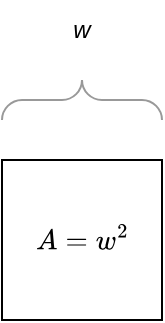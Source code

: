 <mxfile version="22.0.2" type="device">
  <diagram name="Page-1" id="X8uuaTrX44u330D9xLpV">
    <mxGraphModel dx="984" dy="633" grid="1" gridSize="10" guides="1" tooltips="1" connect="1" arrows="1" fold="1" page="1" pageScale="1" pageWidth="850" pageHeight="1100" math="1" shadow="0">
      <root>
        <mxCell id="0" />
        <mxCell id="1" parent="0" />
        <mxCell id="SoOIqkQ2WxelP6UqTK42-1" value="&lt;i&gt;&lt;svg style=&quot;vertical-align: -0.186ex;&quot; xmlns:xlink=&quot;http://www.w3.org/1999/xlink&quot; viewBox=&quot;0 -883.9 3236.1 965.9&quot; role=&quot;img&quot; height=&quot;2.185ex&quot; width=&quot;7.322ex&quot; xmlns=&quot;http://www.w3.org/2000/svg&quot;&gt;&lt;defs&gt;&lt;path d=&quot;M208 74Q208 50 254 46Q272 46 272 35Q272 34 270 22Q267 8 264 4T251 0Q249 0 239 0T205 1T141 2Q70 2 50 0H42Q35 7 35 11Q37 38 48 46H62Q132 49 164 96Q170 102 345 401T523 704Q530 716 547 716H555H572Q578 707 578 706L606 383Q634 60 636 57Q641 46 701 46Q726 46 726 36Q726 34 723 22Q720 7 718 4T704 0Q701 0 690 0T651 1T578 2Q484 2 455 0H443Q437 6 437 9T439 27Q443 40 445 43L449 46H469Q523 49 533 63L521 213H283L249 155Q208 86 208 74ZM516 260Q516 271 504 416T490 562L463 519Q447 492 400 412L310 260L413 259Q516 259 516 260Z&quot; id=&quot;MJX-6-TEX-I-1D434&quot;&gt;&lt;/path&gt;&lt;path d=&quot;M56 347Q56 360 70 367H707Q722 359 722 347Q722 336 708 328L390 327H72Q56 332 56 347ZM56 153Q56 168 72 173H708Q722 163 722 153Q722 140 707 133H70Q56 140 56 153Z&quot; id=&quot;MJX-6-TEX-N-3D&quot;&gt;&lt;/path&gt;&lt;path d=&quot;M580 385Q580 406 599 424T641 443Q659 443 674 425T690 368Q690 339 671 253Q656 197 644 161T609 80T554 12T482 -11Q438 -11 404 5T355 48Q354 47 352 44Q311 -11 252 -11Q226 -11 202 -5T155 14T118 53T104 116Q104 170 138 262T173 379Q173 380 173 381Q173 390 173 393T169 400T158 404H154Q131 404 112 385T82 344T65 302T57 280Q55 278 41 278H27Q21 284 21 287Q21 293 29 315T52 366T96 418T161 441Q204 441 227 416T250 358Q250 340 217 250T184 111Q184 65 205 46T258 26Q301 26 334 87L339 96V119Q339 122 339 128T340 136T341 143T342 152T345 165T348 182T354 206T362 238T373 281Q402 395 406 404Q419 431 449 431Q468 431 475 421T483 402Q483 389 454 274T422 142Q420 131 420 107V100Q420 85 423 71T442 42T487 26Q558 26 600 148Q609 171 620 213T632 273Q632 306 619 325T593 357T580 385Z&quot; id=&quot;MJX-6-TEX-I-1D464&quot;&gt;&lt;/path&gt;&lt;path d=&quot;M109 429Q82 429 66 447T50 491Q50 562 103 614T235 666Q326 666 387 610T449 465Q449 422 429 383T381 315T301 241Q265 210 201 149L142 93L218 92Q375 92 385 97Q392 99 409 186V189H449V186Q448 183 436 95T421 3V0H50V19V31Q50 38 56 46T86 81Q115 113 136 137Q145 147 170 174T204 211T233 244T261 278T284 308T305 340T320 369T333 401T340 431T343 464Q343 527 309 573T212 619Q179 619 154 602T119 569T109 550Q109 549 114 549Q132 549 151 535T170 489Q170 464 154 447T109 429Z&quot; id=&quot;MJX-6-TEX-N-32&quot;&gt;&lt;/path&gt;&lt;/defs&gt;&lt;g transform=&quot;scale(1,-1)&quot; stroke-width=&quot;0&quot; fill=&quot;currentColor&quot; stroke=&quot;currentColor&quot;&gt;&lt;g data-mml-node=&quot;math&quot;&gt;&lt;g data-mml-node=&quot;mi&quot;&gt;&lt;use xlink:href=&quot;#MJX-6-TEX-I-1D434&quot; data-c=&quot;1D434&quot;&gt;&lt;/use&gt;&lt;/g&gt;&lt;g transform=&quot;translate(1027.8,0)&quot; data-mml-node=&quot;mo&quot;&gt;&lt;use xlink:href=&quot;#MJX-6-TEX-N-3D&quot; data-c=&quot;3D&quot;&gt;&lt;/use&gt;&lt;/g&gt;&lt;g transform=&quot;translate(2083.6,0)&quot; data-mml-node=&quot;msup&quot;&gt;&lt;g data-mml-node=&quot;mi&quot;&gt;&lt;use xlink:href=&quot;#MJX-6-TEX-I-1D464&quot; data-c=&quot;1D464&quot;&gt;&lt;/use&gt;&lt;/g&gt;&lt;g transform=&quot;translate(749,413) scale(0.707)&quot; data-mml-node=&quot;mn&quot;&gt;&lt;use xlink:href=&quot;#MJX-6-TEX-N-32&quot; data-c=&quot;32&quot;&gt;&lt;/use&gt;&lt;/g&gt;&lt;/g&gt;&lt;/g&gt;&lt;/g&gt;&lt;/svg&gt;&lt;/i&gt;" style="whiteSpace=wrap;html=1;aspect=fixed;fillColor=none;" parent="1" vertex="1">
          <mxGeometry x="380" y="290" width="80" height="80" as="geometry" />
        </mxCell>
        <mxCell id="SoOIqkQ2WxelP6UqTK42-2" value="" style="verticalLabelPosition=bottom;shadow=0;dashed=0;align=center;html=1;verticalAlign=top;strokeWidth=1;shape=mxgraph.mockup.markup.curlyBrace;whiteSpace=wrap;strokeColor=#999999;" parent="1" vertex="1">
          <mxGeometry x="380" y="250" width="80" height="20" as="geometry" />
        </mxCell>
        <mxCell id="SoOIqkQ2WxelP6UqTK42-3" value="&lt;i&gt;w&lt;/i&gt;" style="text;html=1;strokeColor=none;fillColor=none;align=center;verticalAlign=middle;whiteSpace=wrap;rounded=0;" parent="1" vertex="1">
          <mxGeometry x="390" y="210" width="60" height="30" as="geometry" />
        </mxCell>
      </root>
    </mxGraphModel>
  </diagram>
</mxfile>
